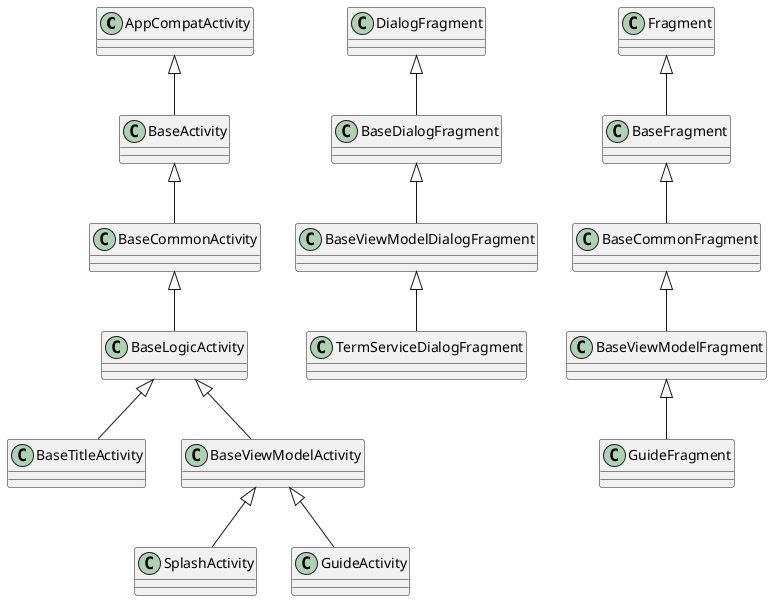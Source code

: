 @startuml
'https://plantuml.com/class-diagram

AppCompatActivity    <|--    BaseActivity
BaseActivity         <|--    BaseCommonActivity
BaseCommonActivity   <|--    BaseLogicActivity
BaseLogicActivity    <|--    BaseTitleActivity
BaseViewModelActivity    <|--    SplashActivity
BaseViewModelActivity <|-- GuideActivity

DialogFragment    <|--    BaseDialogFragment
BaseDialogFragment   <|--    BaseViewModelDialogFragment
BaseViewModelDialogFragment <|--    TermServiceDialogFragment


BaseLogicActivity <|-- BaseViewModelActivity

Fragment   <|--   BaseFragment
BaseFragment  <|-- BaseCommonFragment
BaseCommonFragment <|-- BaseViewModelFragment


BaseViewModelFragment  <|-- GuideFragment
@enduml